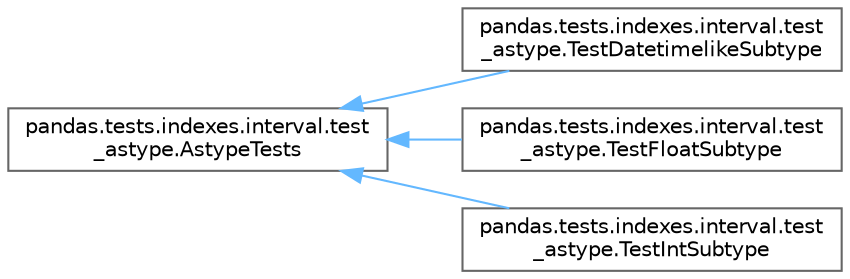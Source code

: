 digraph "Graphical Class Hierarchy"
{
 // LATEX_PDF_SIZE
  bgcolor="transparent";
  edge [fontname=Helvetica,fontsize=10,labelfontname=Helvetica,labelfontsize=10];
  node [fontname=Helvetica,fontsize=10,shape=box,height=0.2,width=0.4];
  rankdir="LR";
  Node0 [id="Node000000",label="pandas.tests.indexes.interval.test\l_astype.AstypeTests",height=0.2,width=0.4,color="grey40", fillcolor="white", style="filled",URL="$d1/d78/classpandas_1_1tests_1_1indexes_1_1interval_1_1test__astype_1_1AstypeTests.html",tooltip=" "];
  Node0 -> Node1 [id="edge4693_Node000000_Node000001",dir="back",color="steelblue1",style="solid",tooltip=" "];
  Node1 [id="Node000001",label="pandas.tests.indexes.interval.test\l_astype.TestDatetimelikeSubtype",height=0.2,width=0.4,color="grey40", fillcolor="white", style="filled",URL="$d4/de1/classpandas_1_1tests_1_1indexes_1_1interval_1_1test__astype_1_1TestDatetimelikeSubtype.html",tooltip=" "];
  Node0 -> Node2 [id="edge4694_Node000000_Node000002",dir="back",color="steelblue1",style="solid",tooltip=" "];
  Node2 [id="Node000002",label="pandas.tests.indexes.interval.test\l_astype.TestFloatSubtype",height=0.2,width=0.4,color="grey40", fillcolor="white", style="filled",URL="$da/d34/classpandas_1_1tests_1_1indexes_1_1interval_1_1test__astype_1_1TestFloatSubtype.html",tooltip=" "];
  Node0 -> Node3 [id="edge4695_Node000000_Node000003",dir="back",color="steelblue1",style="solid",tooltip=" "];
  Node3 [id="Node000003",label="pandas.tests.indexes.interval.test\l_astype.TestIntSubtype",height=0.2,width=0.4,color="grey40", fillcolor="white", style="filled",URL="$d1/d7c/classpandas_1_1tests_1_1indexes_1_1interval_1_1test__astype_1_1TestIntSubtype.html",tooltip=" "];
}
